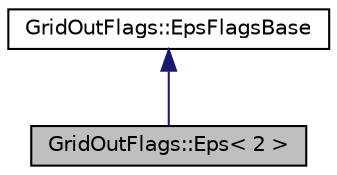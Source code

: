 digraph "GridOutFlags::Eps&lt; 2 &gt;"
{
 // LATEX_PDF_SIZE
  edge [fontname="Helvetica",fontsize="10",labelfontname="Helvetica",labelfontsize="10"];
  node [fontname="Helvetica",fontsize="10",shape=record];
  Node1 [label="GridOutFlags::Eps\< 2 \>",height=0.2,width=0.4,color="black", fillcolor="grey75", style="filled", fontcolor="black",tooltip=" "];
  Node2 -> Node1 [dir="back",color="midnightblue",fontsize="10",style="solid",fontname="Helvetica"];
  Node2 [label="GridOutFlags::EpsFlagsBase",height=0.2,width=0.4,color="black", fillcolor="white", style="filled",URL="$structGridOutFlags_1_1EpsFlagsBase.html",tooltip=" "];
}

